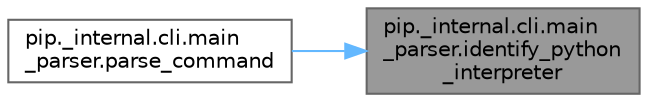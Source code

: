 digraph "pip._internal.cli.main_parser.identify_python_interpreter"
{
 // LATEX_PDF_SIZE
  bgcolor="transparent";
  edge [fontname=Helvetica,fontsize=10,labelfontname=Helvetica,labelfontsize=10];
  node [fontname=Helvetica,fontsize=10,shape=box,height=0.2,width=0.4];
  rankdir="RL";
  Node1 [id="Node000001",label="pip._internal.cli.main\l_parser.identify_python\l_interpreter",height=0.2,width=0.4,color="gray40", fillcolor="grey60", style="filled", fontcolor="black",tooltip=" "];
  Node1 -> Node2 [id="edge1_Node000001_Node000002",dir="back",color="steelblue1",style="solid",tooltip=" "];
  Node2 [id="Node000002",label="pip._internal.cli.main\l_parser.parse_command",height=0.2,width=0.4,color="grey40", fillcolor="white", style="filled",URL="$namespacepip_1_1__internal_1_1cli_1_1main__parser.html#a7248dc5d5e699418a5a032e10b2e3ca6",tooltip=" "];
}
